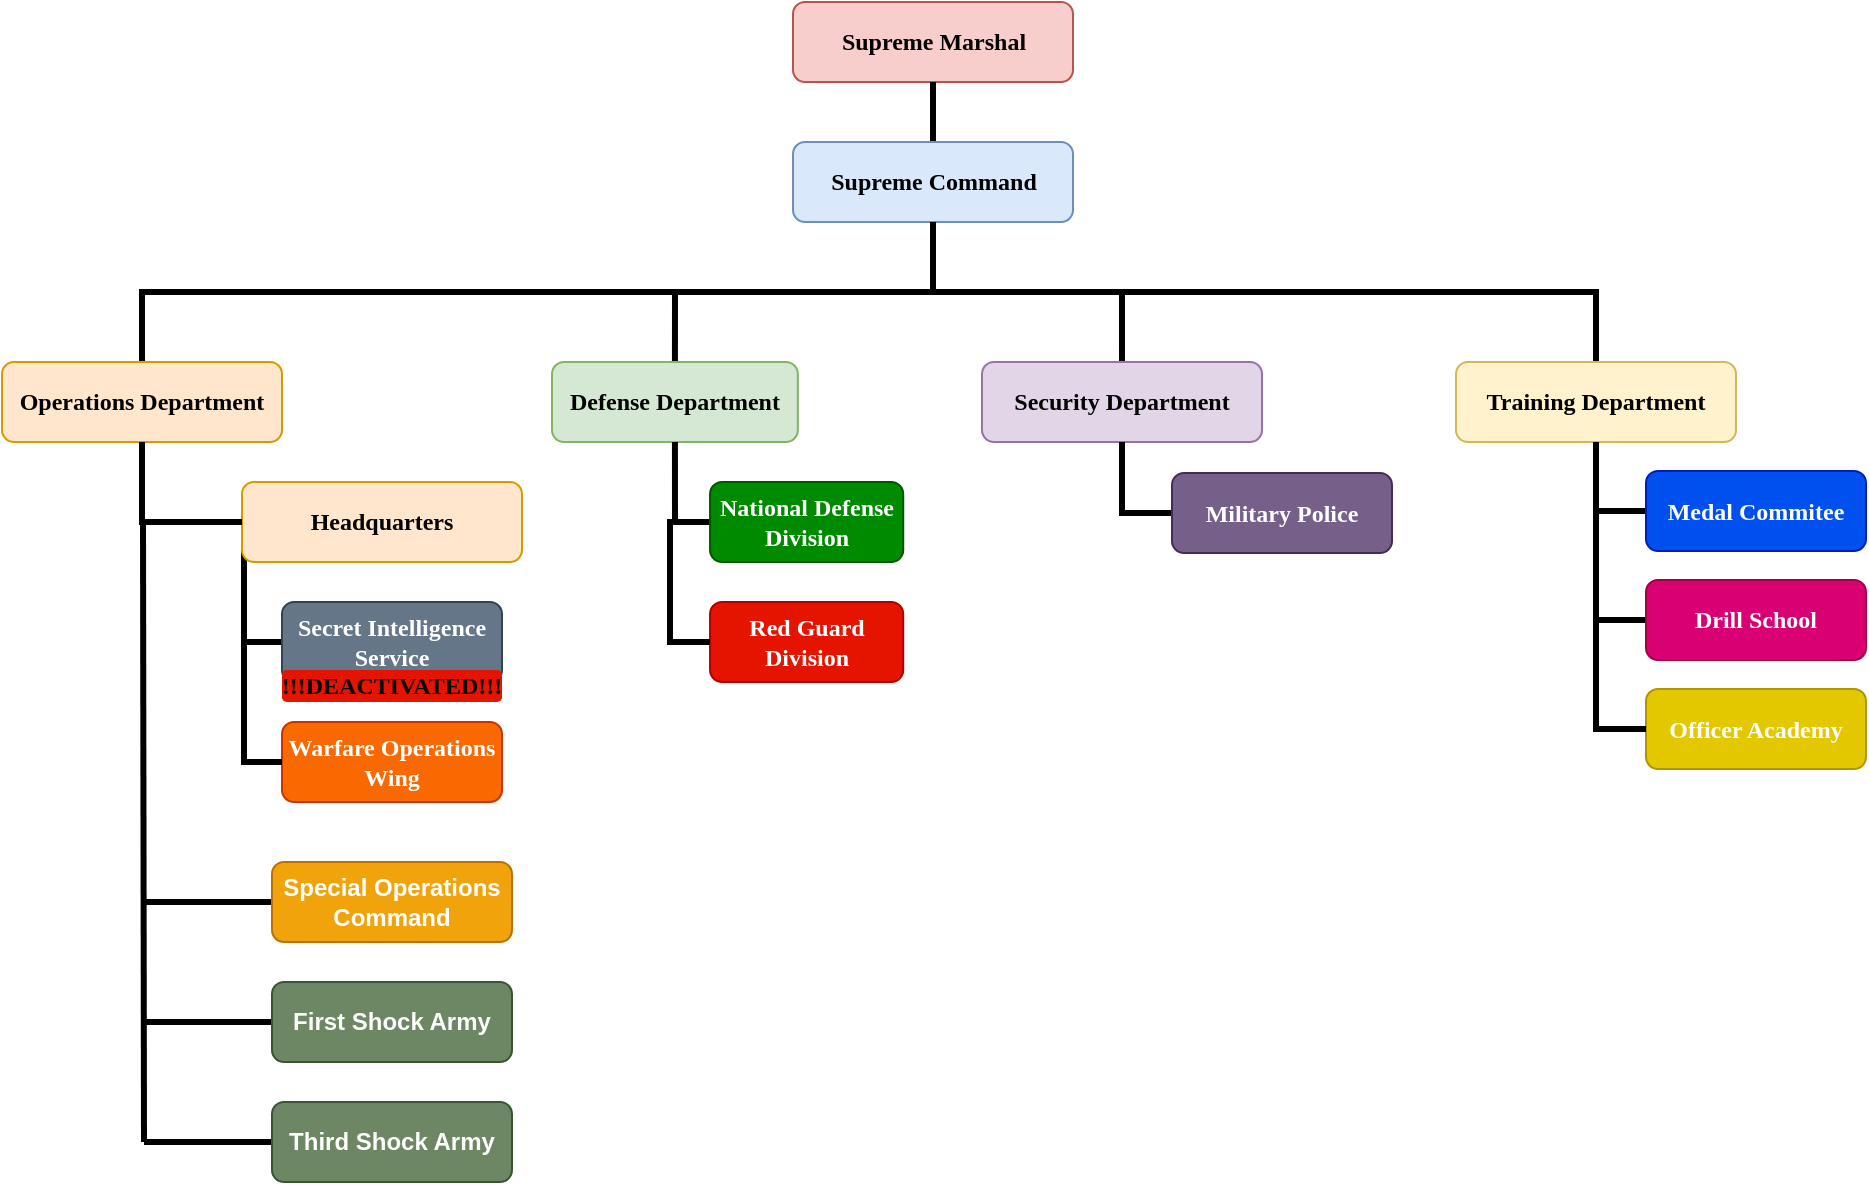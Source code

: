 <mxfile version="12.4.0" type="github" pages="1"><diagram id="beI_o0M6WqrLcc-CqFUr" name="Page-1"><mxGraphModel dx="2272" dy="769" grid="1" gridSize="10" guides="1" tooltips="1" connect="1" arrows="1" fold="1" page="1" pageScale="1" pageWidth="850" pageHeight="1100" math="0" shadow="0" extFonts="Sulphur Point^https://fonts.googleapis.com/css?family=Sulphur+Point"><root><mxCell id="0"/><mxCell id="1" parent="0"/><mxCell id="wYFBShptZQOD0pTnrJZN-1" value="&lt;b&gt;Supreme Marshal&lt;/b&gt;" style="rounded=1;whiteSpace=wrap;html=1;fillColor=#f8cecc;strokeColor=#b85450;fontFamily=Sulphur Point;FType=g;" parent="1" vertex="1"><mxGeometry x="354.5" y="170" width="140" height="40" as="geometry"/></mxCell><mxCell id="wYFBShptZQOD0pTnrJZN-57" style="edgeStyle=orthogonalEdgeStyle;rounded=0;orthogonalLoop=1;jettySize=auto;html=1;exitX=0.5;exitY=0;exitDx=0;exitDy=0;entryX=0.5;entryY=1;entryDx=0;entryDy=0;endArrow=none;endFill=0;strokeWidth=3;" parent="1" source="wYFBShptZQOD0pTnrJZN-2" target="wYFBShptZQOD0pTnrJZN-1" edge="1"><mxGeometry relative="1" as="geometry"/></mxCell><mxCell id="wYFBShptZQOD0pTnrJZN-2" value="&lt;b&gt;Supreme Command&lt;/b&gt;" style="rounded=1;whiteSpace=wrap;html=1;fillColor=#dae8fc;strokeColor=#6c8ebf;fontFamily=Sulphur Point;FType=g;" parent="1" vertex="1"><mxGeometry x="354.5" y="240" width="140" height="40" as="geometry"/></mxCell><mxCell id="wYFBShptZQOD0pTnrJZN-52" style="edgeStyle=orthogonalEdgeStyle;rounded=0;orthogonalLoop=1;jettySize=auto;html=1;exitX=0.5;exitY=0;exitDx=0;exitDy=0;entryX=0.5;entryY=1;entryDx=0;entryDy=0;endArrow=none;endFill=0;strokeWidth=3;" parent="1" source="wYFBShptZQOD0pTnrJZN-5" target="wYFBShptZQOD0pTnrJZN-2" edge="1"><mxGeometry relative="1" as="geometry"/></mxCell><mxCell id="wYFBShptZQOD0pTnrJZN-54" style="edgeStyle=orthogonalEdgeStyle;rounded=0;orthogonalLoop=1;jettySize=auto;html=1;exitX=0.5;exitY=0;exitDx=0;exitDy=0;entryX=0.5;entryY=1;entryDx=0;entryDy=0;endArrow=none;endFill=0;strokeWidth=3;" parent="1" source="wYFBShptZQOD0pTnrJZN-3" target="wYFBShptZQOD0pTnrJZN-2" edge="1"><mxGeometry relative="1" as="geometry"/></mxCell><mxCell id="wYFBShptZQOD0pTnrJZN-55" style="edgeStyle=orthogonalEdgeStyle;rounded=0;orthogonalLoop=1;jettySize=auto;html=1;exitX=0.5;exitY=0;exitDx=0;exitDy=0;entryX=0.5;entryY=1;entryDx=0;entryDy=0;endArrow=none;endFill=0;strokeWidth=3;" parent="1" source="wYFBShptZQOD0pTnrJZN-6" target="wYFBShptZQOD0pTnrJZN-2" edge="1"><mxGeometry relative="1" as="geometry"/></mxCell><mxCell id="wYFBShptZQOD0pTnrJZN-56" style="edgeStyle=orthogonalEdgeStyle;rounded=0;orthogonalLoop=1;jettySize=auto;html=1;exitX=0.5;exitY=0;exitDx=0;exitDy=0;entryX=0.5;entryY=1;entryDx=0;entryDy=0;endArrow=none;endFill=0;strokeWidth=3;" parent="1" source="wYFBShptZQOD0pTnrJZN-4" target="wYFBShptZQOD0pTnrJZN-2" edge="1"><mxGeometry relative="1" as="geometry"/></mxCell><mxCell id="wYFBShptZQOD0pTnrJZN-44" value="" style="group" parent="1" vertex="1" connectable="0"><mxGeometry x="449" y="350" width="205" height="95.5" as="geometry"/></mxCell><mxCell id="wYFBShptZQOD0pTnrJZN-6" value="&lt;b&gt;Security Department&lt;br&gt;&lt;/b&gt;" style="rounded=1;whiteSpace=wrap;html=1;fillColor=#e1d5e7;strokeColor=#9673a6;fontFamily=Sulphur Point;FType=g;" parent="wYFBShptZQOD0pTnrJZN-44" vertex="1"><mxGeometry width="140" height="40" as="geometry"/></mxCell><mxCell id="wYFBShptZQOD0pTnrJZN-38" style="edgeStyle=orthogonalEdgeStyle;rounded=0;orthogonalLoop=1;jettySize=auto;html=1;exitX=0;exitY=0.5;exitDx=0;exitDy=0;entryX=0.5;entryY=1;entryDx=0;entryDy=0;endArrow=none;endFill=0;strokeWidth=3;" parent="wYFBShptZQOD0pTnrJZN-44" source="wYFBShptZQOD0pTnrJZN-15" target="wYFBShptZQOD0pTnrJZN-6" edge="1"><mxGeometry relative="1" as="geometry"/></mxCell><mxCell id="wYFBShptZQOD0pTnrJZN-15" value="&lt;b&gt;Military Police&lt;br&gt;&lt;/b&gt;" style="rounded=1;whiteSpace=wrap;html=1;fillColor=#76608a;strokeColor=#432D57;fontFamily=Sulphur Point;FType=g;fontColor=#ffffff;" parent="wYFBShptZQOD0pTnrJZN-44" vertex="1"><mxGeometry x="95" y="55.5" width="110" height="40" as="geometry"/></mxCell><mxCell id="OUVB5F1MUYvfBfxjuxrZ-2" style="edgeStyle=orthogonalEdgeStyle;rounded=0;orthogonalLoop=1;jettySize=auto;html=1;exitX=0;exitY=0.5;exitDx=0;exitDy=0;endArrow=none;endFill=0;strokeWidth=3;" edge="1" parent="1" source="wYFBShptZQOD0pTnrJZN-98"><mxGeometry relative="1" as="geometry"><mxPoint x="30" y="680" as="targetPoint"/></mxGeometry></mxCell><mxCell id="wYFBShptZQOD0pTnrJZN-98" value="&lt;b&gt;&lt;font color=&quot;#FFFFFF&quot;&gt;First Shock Army&lt;br&gt;&lt;/font&gt;&lt;/b&gt;" style="rounded=1;whiteSpace=wrap;html=1;strokeColor=#3A5431;fillColor=#6d8764;fontColor=#ffffff;" parent="1" vertex="1"><mxGeometry x="94" y="660" width="120" height="40" as="geometry"/></mxCell><mxCell id="wYFBShptZQOD0pTnrJZN-99" value="" style="group" parent="1" vertex="1" connectable="0"><mxGeometry x="234" y="350" width="175.61" height="160" as="geometry"/></mxCell><mxCell id="wYFBShptZQOD0pTnrJZN-3" value="&lt;b&gt;Defense Department&lt;br&gt;&lt;/b&gt;" style="rounded=1;whiteSpace=wrap;html=1;fillColor=#d5e8d4;strokeColor=#82b366;fontFamily=Sulphur Point;FType=g;" parent="wYFBShptZQOD0pTnrJZN-99" vertex="1"><mxGeometry width="122.927" height="40" as="geometry"/></mxCell><mxCell id="wYFBShptZQOD0pTnrJZN-37" style="edgeStyle=orthogonalEdgeStyle;rounded=0;orthogonalLoop=1;jettySize=auto;html=1;exitX=0;exitY=0.5;exitDx=0;exitDy=0;endArrow=none;endFill=0;strokeWidth=3;" parent="wYFBShptZQOD0pTnrJZN-99" source="wYFBShptZQOD0pTnrJZN-13" edge="1"><mxGeometry relative="1" as="geometry"><mxPoint x="61.463" y="80" as="targetPoint"/></mxGeometry></mxCell><mxCell id="wYFBShptZQOD0pTnrJZN-13" value="&lt;b&gt;National Defense Division&lt;br&gt;&lt;/b&gt;" style="rounded=1;whiteSpace=wrap;html=1;fillColor=#008a00;strokeColor=#005700;fontFamily=Sulphur Point;FType=g;fontColor=#ffffff;" parent="wYFBShptZQOD0pTnrJZN-99" vertex="1"><mxGeometry x="79.024" y="60" width="96.585" height="40" as="geometry"/></mxCell><mxCell id="wYFBShptZQOD0pTnrJZN-14" value="&lt;b&gt;Red Guard Division&lt;br&gt;&lt;/b&gt;" style="rounded=1;whiteSpace=wrap;html=1;fillColor=#e51400;strokeColor=#B20000;fontFamily=Sulphur Point;FType=g;fontColor=#ffffff;" parent="wYFBShptZQOD0pTnrJZN-99" vertex="1"><mxGeometry x="79.024" y="120" width="96.585" height="40" as="geometry"/></mxCell><mxCell id="wYFBShptZQOD0pTnrJZN-33" style="edgeStyle=orthogonalEdgeStyle;rounded=0;orthogonalLoop=1;jettySize=auto;html=1;exitX=0.5;exitY=1;exitDx=0;exitDy=0;entryX=0;entryY=0.5;entryDx=0;entryDy=0;endArrow=none;endFill=0;strokeWidth=3;" parent="wYFBShptZQOD0pTnrJZN-99" source="wYFBShptZQOD0pTnrJZN-3" target="wYFBShptZQOD0pTnrJZN-14" edge="1"><mxGeometry relative="1" as="geometry"/></mxCell><mxCell id="OUVB5F1MUYvfBfxjuxrZ-1" style="edgeStyle=orthogonalEdgeStyle;rounded=0;orthogonalLoop=1;jettySize=auto;html=1;exitX=0;exitY=0.5;exitDx=0;exitDy=0;endArrow=none;endFill=0;strokeWidth=3;" edge="1" parent="1" source="wYFBShptZQOD0pTnrJZN-100"><mxGeometry relative="1" as="geometry"><mxPoint x="30" y="740" as="targetPoint"/></mxGeometry></mxCell><mxCell id="wYFBShptZQOD0pTnrJZN-100" value="&lt;b&gt;&lt;font color=&quot;#FFFFFF&quot;&gt;Third Shock Army&lt;br&gt;&lt;/font&gt;&lt;/b&gt;" style="rounded=1;whiteSpace=wrap;html=1;strokeColor=#3A5431;fillColor=#6d8764;fontColor=#ffffff;" parent="1" vertex="1"><mxGeometry x="94" y="720" width="120" height="40" as="geometry"/></mxCell><mxCell id="wYFBShptZQOD0pTnrJZN-5" value="&lt;b&gt;Operations Department&lt;br&gt;&lt;/b&gt;" style="rounded=1;whiteSpace=wrap;html=1;fillColor=#ffe6cc;strokeColor=#d79b00;fontFamily=Sulphur Point;FType=g;" parent="1" vertex="1"><mxGeometry x="-41" y="350" width="140" height="40" as="geometry"/></mxCell><mxCell id="wYFBShptZQOD0pTnrJZN-11" value="&lt;b&gt;Warfare Operations Wing&lt;br&gt;&lt;/b&gt;" style="rounded=1;whiteSpace=wrap;html=1;fillColor=#fa6800;strokeColor=#C73500;fontFamily=Sulphur Point;FType=g;fontColor=#ffffff;" parent="1" vertex="1"><mxGeometry x="99" y="530" width="110" height="40" as="geometry"/></mxCell><mxCell id="wYFBShptZQOD0pTnrJZN-24" style="edgeStyle=orthogonalEdgeStyle;rounded=0;orthogonalLoop=1;jettySize=auto;html=1;exitX=0;exitY=0.5;exitDx=0;exitDy=0;endArrow=none;endFill=0;strokeWidth=3;" parent="1" source="wYFBShptZQOD0pTnrJZN-12" edge="1"><mxGeometry relative="1" as="geometry"><mxPoint x="79.529" y="490.294" as="targetPoint"/></mxGeometry></mxCell><mxCell id="wYFBShptZQOD0pTnrJZN-12" value="&lt;b&gt;Secret Intelligence Service&lt;br&gt;&lt;/b&gt;" style="rounded=1;whiteSpace=wrap;html=1;fillColor=#647687;strokeColor=#314354;fontFamily=Sulphur Point;FType=g;fontColor=#ffffff;" parent="1" vertex="1"><mxGeometry x="99" y="470" width="110" height="40" as="geometry"/></mxCell><mxCell id="wYFBShptZQOD0pTnrJZN-23" style="edgeStyle=orthogonalEdgeStyle;rounded=0;orthogonalLoop=1;jettySize=auto;html=1;exitX=0;exitY=0.75;exitDx=0;exitDy=0;entryX=0;entryY=0.5;entryDx=0;entryDy=0;endArrow=none;endFill=0;strokeWidth=3;" parent="1" source="wYFBShptZQOD0pTnrJZN-21" target="wYFBShptZQOD0pTnrJZN-11" edge="1"><mxGeometry relative="1" as="geometry"><Array as="points"><mxPoint x="80" y="550"/></Array></mxGeometry></mxCell><mxCell id="wYFBShptZQOD0pTnrJZN-21" value="&lt;b&gt;Headquarters&lt;/b&gt;" style="rounded=1;whiteSpace=wrap;html=1;fillColor=#ffe6cc;strokeColor=#d79b00;fontFamily=Sulphur Point;FType=g;" parent="1" vertex="1"><mxGeometry x="79" y="410" width="140" height="40" as="geometry"/></mxCell><mxCell id="wYFBShptZQOD0pTnrJZN-22" style="edgeStyle=orthogonalEdgeStyle;rounded=0;orthogonalLoop=1;jettySize=auto;html=1;exitX=0.5;exitY=1;exitDx=0;exitDy=0;entryX=0;entryY=0.5;entryDx=0;entryDy=0;endArrow=none;endFill=0;strokeWidth=3;" parent="1" source="wYFBShptZQOD0pTnrJZN-5" target="wYFBShptZQOD0pTnrJZN-21" edge="1"><mxGeometry relative="1" as="geometry"/></mxCell><mxCell id="wYFBShptZQOD0pTnrJZN-32" value="" style="endArrow=none;html=1;strokeWidth=3;" parent="1" edge="1"><mxGeometry width="50" height="50" relative="1" as="geometry"><mxPoint x="30" y="740" as="sourcePoint"/><mxPoint x="29.5" y="430.5" as="targetPoint"/></mxGeometry></mxCell><mxCell id="OUVB5F1MUYvfBfxjuxrZ-4" style="edgeStyle=orthogonalEdgeStyle;rounded=0;orthogonalLoop=1;jettySize=auto;html=1;exitX=0;exitY=0.5;exitDx=0;exitDy=0;endArrow=none;endFill=0;strokeWidth=3;" edge="1" parent="1" source="OUVB5F1MUYvfBfxjuxrZ-3"><mxGeometry relative="1" as="geometry"><mxPoint x="30" y="620" as="targetPoint"/></mxGeometry></mxCell><mxCell id="OUVB5F1MUYvfBfxjuxrZ-3" value="&lt;b&gt;Special Operations Command&lt;br&gt;&lt;/b&gt;" style="rounded=1;whiteSpace=wrap;html=1;strokeColor=#BD7000;fillColor=#f0a30a;fontColor=#ffffff;" vertex="1" parent="1"><mxGeometry x="94" y="600" width="120" height="40" as="geometry"/></mxCell><mxCell id="wYFBShptZQOD0pTnrJZN-4" value="&lt;b&gt;Training Department&lt;br&gt;&lt;/b&gt;" style="rounded=1;whiteSpace=wrap;html=1;fillColor=#fff2cc;strokeColor=#d6b656;fontFamily=Sulphur Point;FType=g;" parent="1" vertex="1"><mxGeometry x="686" y="350" width="140" height="40" as="geometry"/></mxCell><mxCell id="wYFBShptZQOD0pTnrJZN-42" style="edgeStyle=orthogonalEdgeStyle;rounded=0;orthogonalLoop=1;jettySize=auto;html=1;exitX=0;exitY=0.5;exitDx=0;exitDy=0;endArrow=none;endFill=0;strokeWidth=3;" parent="1" source="wYFBShptZQOD0pTnrJZN-16" edge="1"><mxGeometry relative="1" as="geometry"><mxPoint x="756" y="435" as="targetPoint"/></mxGeometry></mxCell><mxCell id="wYFBShptZQOD0pTnrJZN-16" value="&lt;b&gt;Medal Commitee&lt;br&gt;&lt;/b&gt;" style="rounded=1;whiteSpace=wrap;html=1;fillColor=#0050ef;strokeColor=#001DBC;fontFamily=Sulphur Point;FType=g;fontColor=#ffffff;" parent="1" vertex="1"><mxGeometry x="781" y="404.5" width="110" height="40" as="geometry"/></mxCell><mxCell id="wYFBShptZQOD0pTnrJZN-40" style="edgeStyle=orthogonalEdgeStyle;rounded=0;orthogonalLoop=1;jettySize=auto;html=1;exitX=0;exitY=0.5;exitDx=0;exitDy=0;endArrow=none;endFill=0;strokeWidth=3;" parent="1" source="wYFBShptZQOD0pTnrJZN-18" edge="1"><mxGeometry relative="1" as="geometry"><mxPoint x="756" y="479.5" as="targetPoint"/></mxGeometry></mxCell><mxCell id="wYFBShptZQOD0pTnrJZN-18" value="&lt;b&gt;Drill School&lt;br&gt;&lt;/b&gt;" style="rounded=1;whiteSpace=wrap;html=1;fillColor=#d80073;strokeColor=#A50040;fontFamily=Sulphur Point;FType=g;fontColor=#ffffff;" parent="1" vertex="1"><mxGeometry x="781" y="459" width="110" height="40" as="geometry"/></mxCell><mxCell id="wYFBShptZQOD0pTnrJZN-19" value="&lt;b&gt;Officer Academy&lt;br&gt;&lt;/b&gt;" style="rounded=1;whiteSpace=wrap;html=1;fillColor=#e3c800;strokeColor=#B09500;fontFamily=Sulphur Point;FType=g;fontColor=#ffffff;" parent="1" vertex="1"><mxGeometry x="781" y="513.5" width="110" height="40" as="geometry"/></mxCell><mxCell id="wYFBShptZQOD0pTnrJZN-39" style="edgeStyle=orthogonalEdgeStyle;rounded=0;orthogonalLoop=1;jettySize=auto;html=1;exitX=0.5;exitY=1;exitDx=0;exitDy=0;entryX=0;entryY=0.5;entryDx=0;entryDy=0;endArrow=none;endFill=0;strokeWidth=3;" parent="1" source="wYFBShptZQOD0pTnrJZN-4" target="wYFBShptZQOD0pTnrJZN-19" edge="1"><mxGeometry relative="1" as="geometry"/></mxCell><mxCell id="OUVB5F1MUYvfBfxjuxrZ-6" value="&lt;font color=&quot;#0A0A0A&quot;&gt;&lt;b&gt;!!!DEACTIVATED!!!&lt;br&gt;&lt;/b&gt;&lt;/font&gt;" style="rounded=1;whiteSpace=wrap;html=1;fillColor=#e51400;strokeColor=none;fontFamily=Sulphur Point;FType=g;fontColor=#ffffff;spacing=0;" vertex="1" parent="1"><mxGeometry x="99" y="504" width="110" height="16" as="geometry"/></mxCell></root></mxGraphModel></diagram></mxfile>